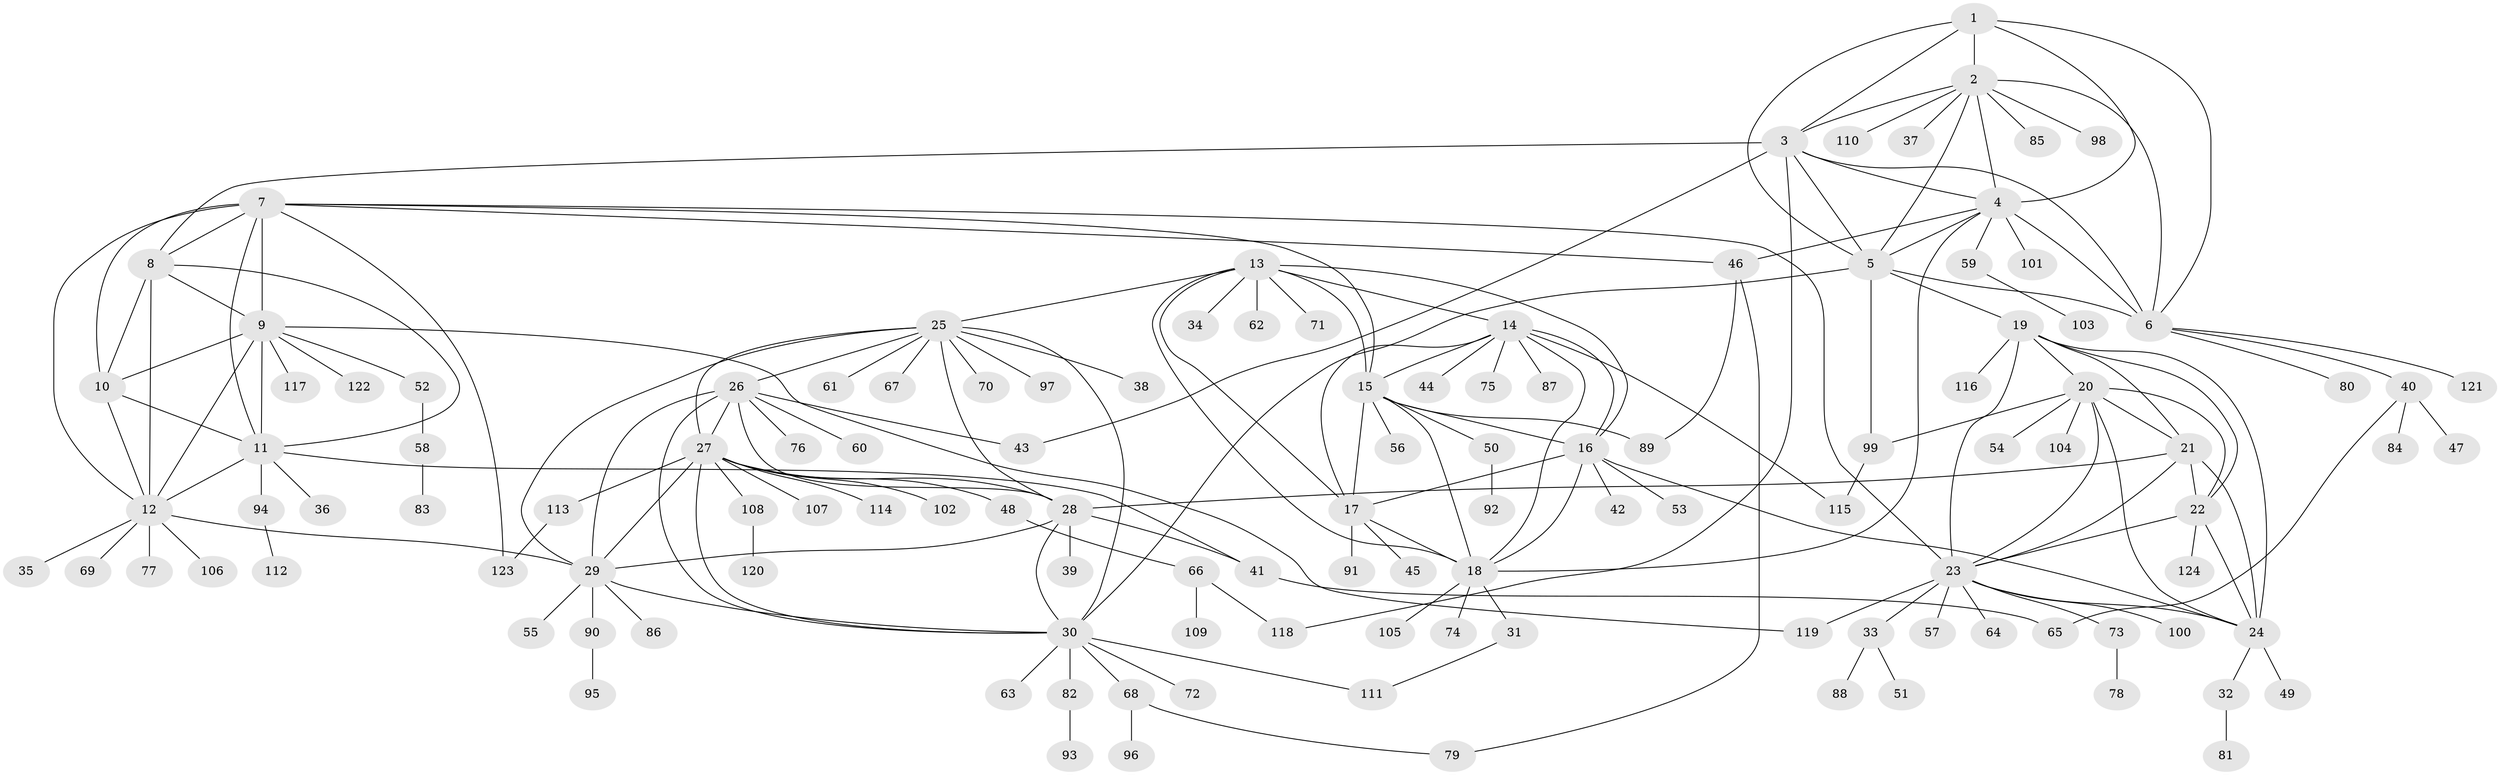 // coarse degree distribution, {4: 0.03125, 7: 0.0625, 11: 0.03125, 9: 0.020833333333333332, 12: 0.010416666666666666, 6: 0.020833333333333332, 5: 0.010416666666666666, 8: 0.020833333333333332, 10: 0.010416666666666666, 15: 0.010416666666666666, 2: 0.13541666666666666, 1: 0.59375, 3: 0.041666666666666664}
// Generated by graph-tools (version 1.1) at 2025/24/03/03/25 07:24:14]
// undirected, 124 vertices, 191 edges
graph export_dot {
graph [start="1"]
  node [color=gray90,style=filled];
  1;
  2;
  3;
  4;
  5;
  6;
  7;
  8;
  9;
  10;
  11;
  12;
  13;
  14;
  15;
  16;
  17;
  18;
  19;
  20;
  21;
  22;
  23;
  24;
  25;
  26;
  27;
  28;
  29;
  30;
  31;
  32;
  33;
  34;
  35;
  36;
  37;
  38;
  39;
  40;
  41;
  42;
  43;
  44;
  45;
  46;
  47;
  48;
  49;
  50;
  51;
  52;
  53;
  54;
  55;
  56;
  57;
  58;
  59;
  60;
  61;
  62;
  63;
  64;
  65;
  66;
  67;
  68;
  69;
  70;
  71;
  72;
  73;
  74;
  75;
  76;
  77;
  78;
  79;
  80;
  81;
  82;
  83;
  84;
  85;
  86;
  87;
  88;
  89;
  90;
  91;
  92;
  93;
  94;
  95;
  96;
  97;
  98;
  99;
  100;
  101;
  102;
  103;
  104;
  105;
  106;
  107;
  108;
  109;
  110;
  111;
  112;
  113;
  114;
  115;
  116;
  117;
  118;
  119;
  120;
  121;
  122;
  123;
  124;
  1 -- 2;
  1 -- 3;
  1 -- 4;
  1 -- 5;
  1 -- 6;
  2 -- 3;
  2 -- 4;
  2 -- 5;
  2 -- 6;
  2 -- 37;
  2 -- 85;
  2 -- 98;
  2 -- 110;
  3 -- 4;
  3 -- 5;
  3 -- 6;
  3 -- 8;
  3 -- 43;
  3 -- 118;
  4 -- 5;
  4 -- 6;
  4 -- 18;
  4 -- 46;
  4 -- 59;
  4 -- 101;
  5 -- 6;
  5 -- 19;
  5 -- 30;
  5 -- 99;
  6 -- 40;
  6 -- 80;
  6 -- 121;
  7 -- 8;
  7 -- 9;
  7 -- 10;
  7 -- 11;
  7 -- 12;
  7 -- 15;
  7 -- 23;
  7 -- 46;
  7 -- 123;
  8 -- 9;
  8 -- 10;
  8 -- 11;
  8 -- 12;
  9 -- 10;
  9 -- 11;
  9 -- 12;
  9 -- 52;
  9 -- 117;
  9 -- 119;
  9 -- 122;
  10 -- 11;
  10 -- 12;
  11 -- 12;
  11 -- 36;
  11 -- 41;
  11 -- 94;
  12 -- 29;
  12 -- 35;
  12 -- 69;
  12 -- 77;
  12 -- 106;
  13 -- 14;
  13 -- 15;
  13 -- 16;
  13 -- 17;
  13 -- 18;
  13 -- 25;
  13 -- 34;
  13 -- 62;
  13 -- 71;
  14 -- 15;
  14 -- 16;
  14 -- 17;
  14 -- 18;
  14 -- 44;
  14 -- 75;
  14 -- 87;
  14 -- 115;
  15 -- 16;
  15 -- 17;
  15 -- 18;
  15 -- 50;
  15 -- 56;
  15 -- 89;
  16 -- 17;
  16 -- 18;
  16 -- 24;
  16 -- 42;
  16 -- 53;
  17 -- 18;
  17 -- 45;
  17 -- 91;
  18 -- 31;
  18 -- 74;
  18 -- 105;
  19 -- 20;
  19 -- 21;
  19 -- 22;
  19 -- 23;
  19 -- 24;
  19 -- 116;
  20 -- 21;
  20 -- 22;
  20 -- 23;
  20 -- 24;
  20 -- 54;
  20 -- 99;
  20 -- 104;
  21 -- 22;
  21 -- 23;
  21 -- 24;
  21 -- 28;
  22 -- 23;
  22 -- 24;
  22 -- 124;
  23 -- 24;
  23 -- 33;
  23 -- 57;
  23 -- 64;
  23 -- 73;
  23 -- 100;
  23 -- 119;
  24 -- 32;
  24 -- 49;
  25 -- 26;
  25 -- 27;
  25 -- 28;
  25 -- 29;
  25 -- 30;
  25 -- 38;
  25 -- 61;
  25 -- 67;
  25 -- 70;
  25 -- 97;
  26 -- 27;
  26 -- 28;
  26 -- 29;
  26 -- 30;
  26 -- 43;
  26 -- 60;
  26 -- 76;
  27 -- 28;
  27 -- 29;
  27 -- 30;
  27 -- 48;
  27 -- 102;
  27 -- 107;
  27 -- 108;
  27 -- 113;
  27 -- 114;
  28 -- 29;
  28 -- 30;
  28 -- 39;
  28 -- 41;
  29 -- 30;
  29 -- 55;
  29 -- 86;
  29 -- 90;
  30 -- 63;
  30 -- 68;
  30 -- 72;
  30 -- 82;
  30 -- 111;
  31 -- 111;
  32 -- 81;
  33 -- 51;
  33 -- 88;
  40 -- 47;
  40 -- 65;
  40 -- 84;
  41 -- 65;
  46 -- 79;
  46 -- 89;
  48 -- 66;
  50 -- 92;
  52 -- 58;
  58 -- 83;
  59 -- 103;
  66 -- 109;
  66 -- 118;
  68 -- 79;
  68 -- 96;
  73 -- 78;
  82 -- 93;
  90 -- 95;
  94 -- 112;
  99 -- 115;
  108 -- 120;
  113 -- 123;
}
